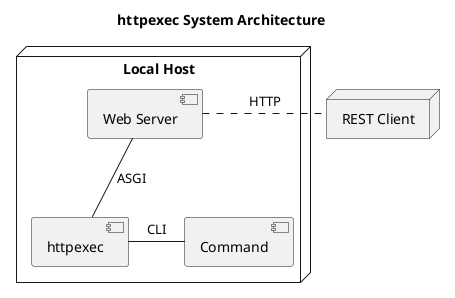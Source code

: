 @startuml

' The accompanying image was created using the "PlantUML Integration" plugin:
' <https://plugins.jetbrains.com/plugin/7017-plantuml-integration>

title httpexec System Architecture

node "REST Client" as client {
    ' Remote clients using the REST API.
}

node "Local Host" {
    ' Server where httpexec is running.
	component "httpexec" as httpexec
    component "Web Server" as server
	component "Command" as command
}

server .right. client : HTTP
server -down- httpexec : ASGI
httpexec -right- command : CLI

@enduml

